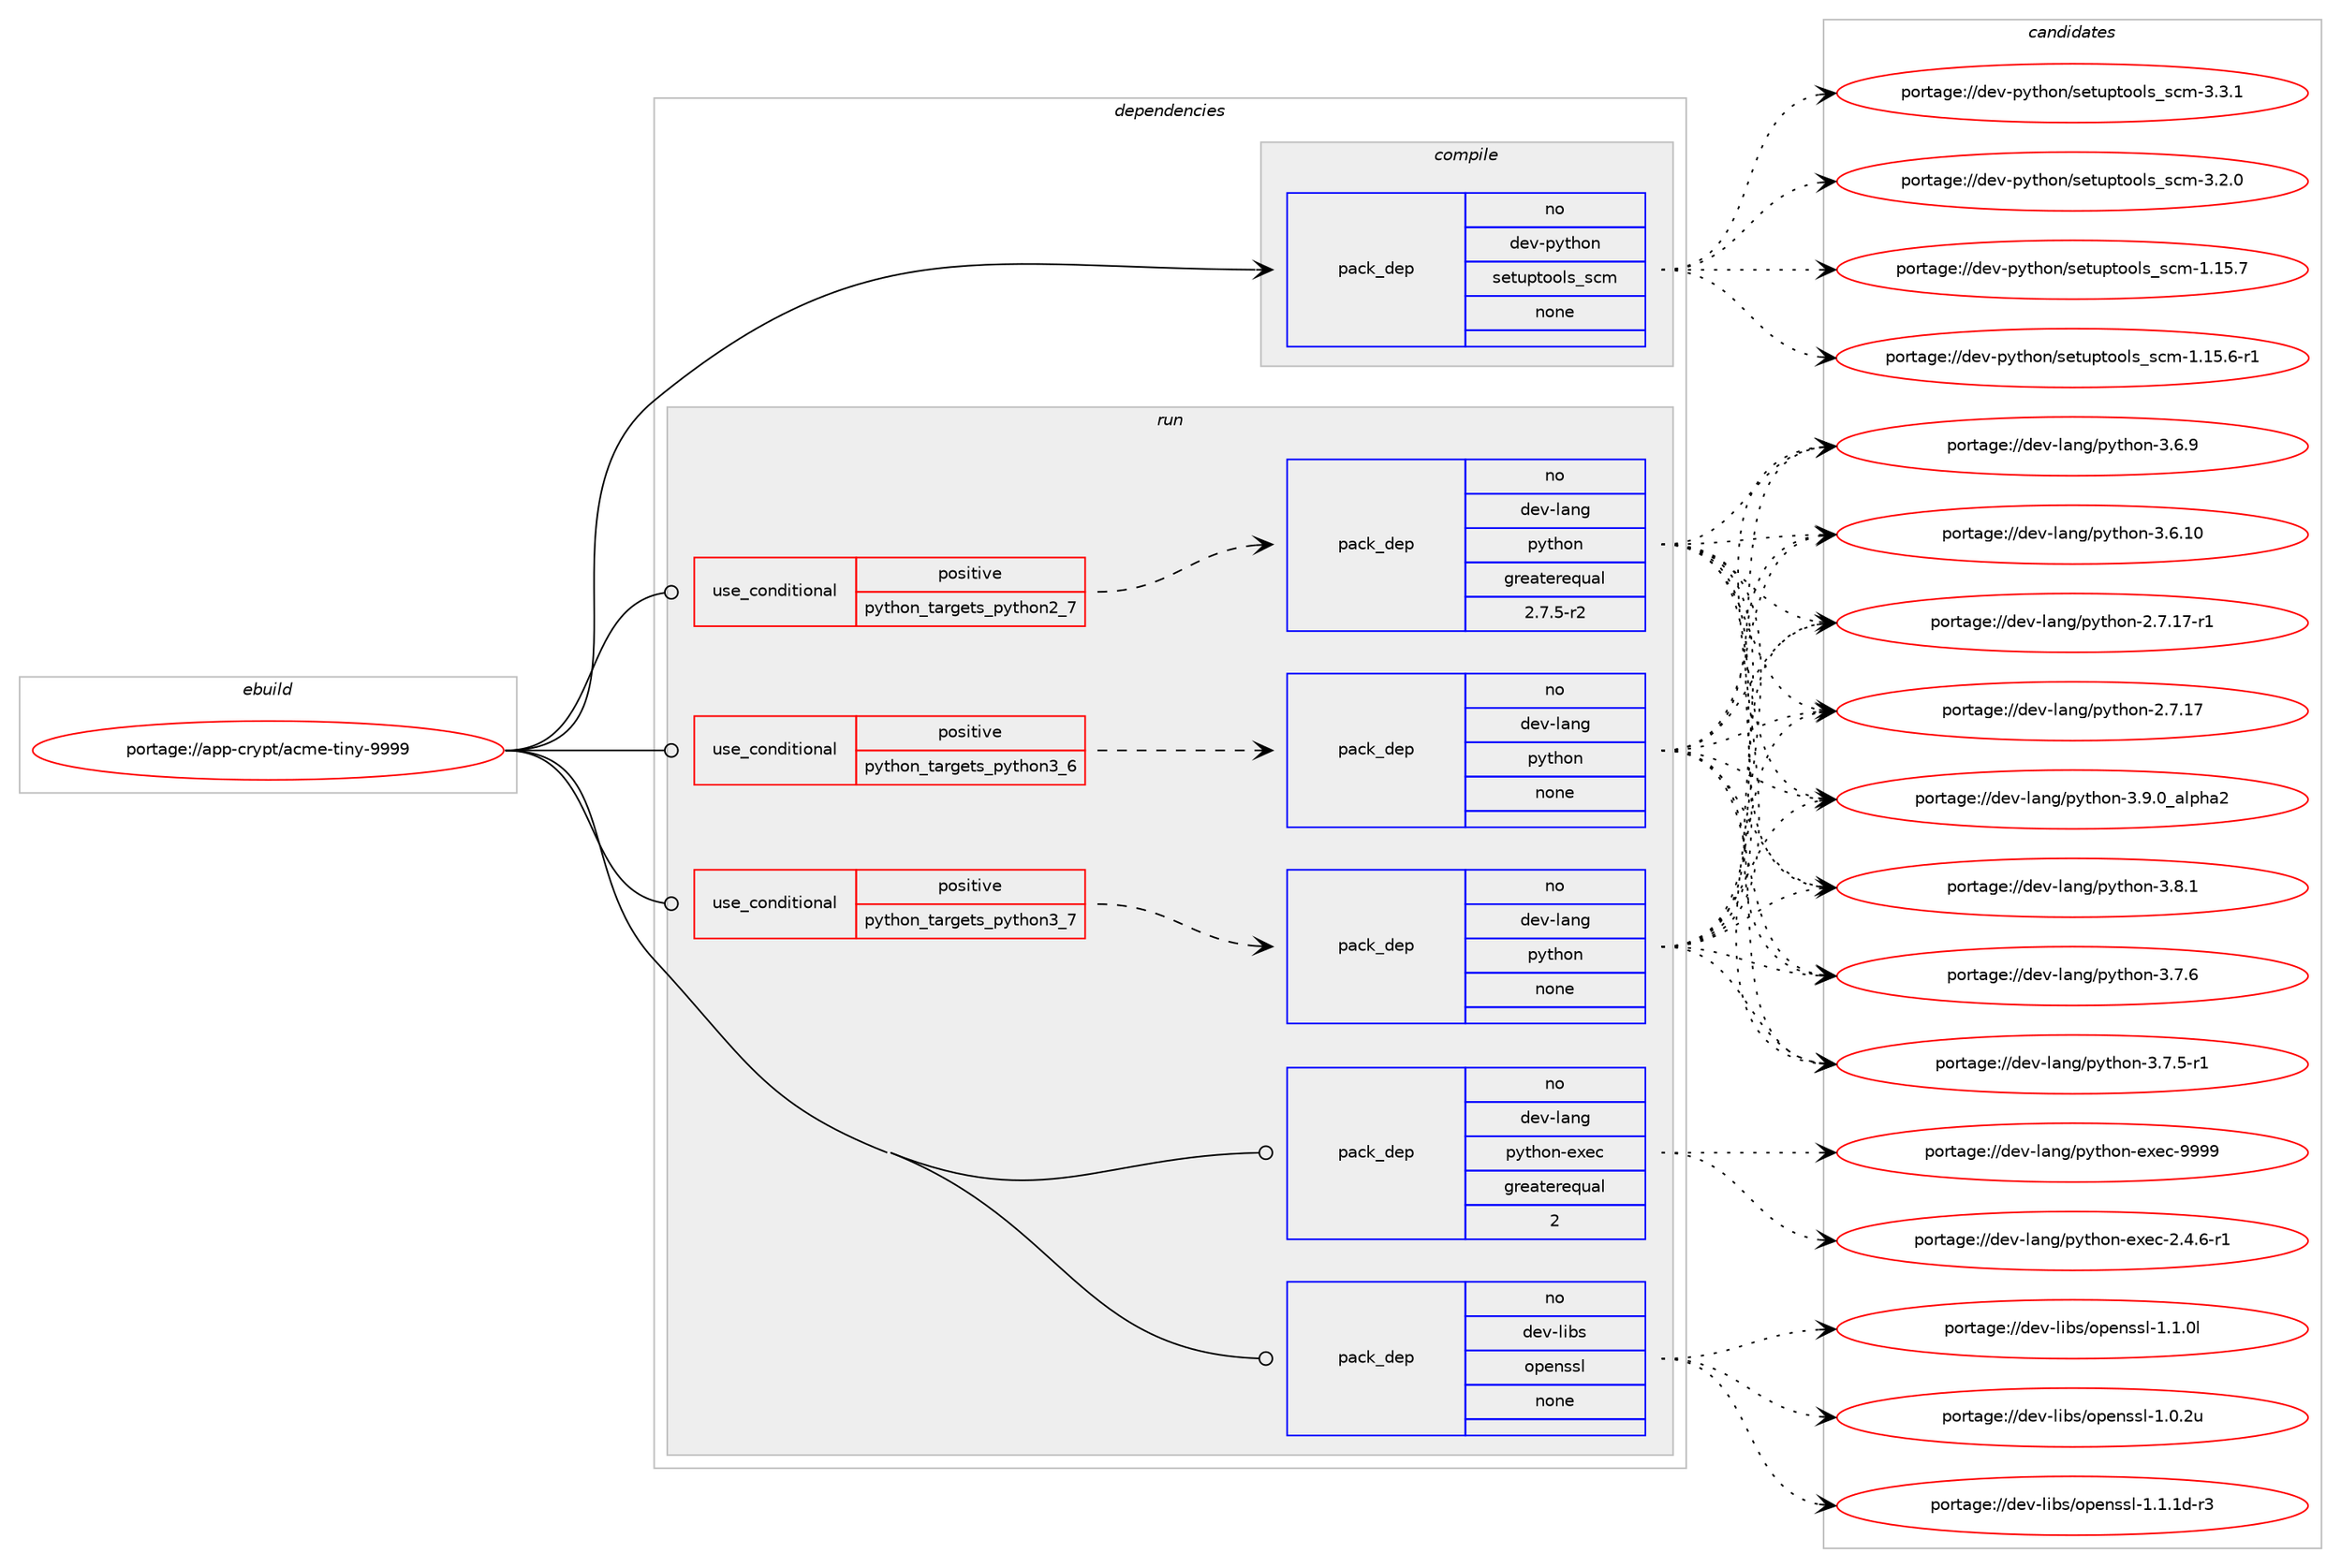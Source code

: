 digraph prolog {

# *************
# Graph options
# *************

newrank=true;
concentrate=true;
compound=true;
graph [rankdir=LR,fontname=Helvetica,fontsize=10,ranksep=1.5];#, ranksep=2.5, nodesep=0.2];
edge  [arrowhead=vee];
node  [fontname=Helvetica,fontsize=10];

# **********
# The ebuild
# **********

subgraph cluster_leftcol {
color=gray;
label=<<i>ebuild</i>>;
id [label="portage://app-crypt/acme-tiny-9999", color=red, width=4, href="../app-crypt/acme-tiny-9999.svg"];
}

# ****************
# The dependencies
# ****************

subgraph cluster_midcol {
color=gray;
label=<<i>dependencies</i>>;
subgraph cluster_compile {
fillcolor="#eeeeee";
style=filled;
label=<<i>compile</i>>;
subgraph pack483665 {
dependency643956 [label=<<TABLE BORDER="0" CELLBORDER="1" CELLSPACING="0" CELLPADDING="4" WIDTH="220"><TR><TD ROWSPAN="6" CELLPADDING="30">pack_dep</TD></TR><TR><TD WIDTH="110">no</TD></TR><TR><TD>dev-python</TD></TR><TR><TD>setuptools_scm</TD></TR><TR><TD>none</TD></TR><TR><TD></TD></TR></TABLE>>, shape=none, color=blue];
}
id:e -> dependency643956:w [weight=20,style="solid",arrowhead="vee"];
}
subgraph cluster_compileandrun {
fillcolor="#eeeeee";
style=filled;
label=<<i>compile and run</i>>;
}
subgraph cluster_run {
fillcolor="#eeeeee";
style=filled;
label=<<i>run</i>>;
subgraph cond151725 {
dependency643957 [label=<<TABLE BORDER="0" CELLBORDER="1" CELLSPACING="0" CELLPADDING="4"><TR><TD ROWSPAN="3" CELLPADDING="10">use_conditional</TD></TR><TR><TD>positive</TD></TR><TR><TD>python_targets_python2_7</TD></TR></TABLE>>, shape=none, color=red];
subgraph pack483666 {
dependency643958 [label=<<TABLE BORDER="0" CELLBORDER="1" CELLSPACING="0" CELLPADDING="4" WIDTH="220"><TR><TD ROWSPAN="6" CELLPADDING="30">pack_dep</TD></TR><TR><TD WIDTH="110">no</TD></TR><TR><TD>dev-lang</TD></TR><TR><TD>python</TD></TR><TR><TD>greaterequal</TD></TR><TR><TD>2.7.5-r2</TD></TR></TABLE>>, shape=none, color=blue];
}
dependency643957:e -> dependency643958:w [weight=20,style="dashed",arrowhead="vee"];
}
id:e -> dependency643957:w [weight=20,style="solid",arrowhead="odot"];
subgraph cond151726 {
dependency643959 [label=<<TABLE BORDER="0" CELLBORDER="1" CELLSPACING="0" CELLPADDING="4"><TR><TD ROWSPAN="3" CELLPADDING="10">use_conditional</TD></TR><TR><TD>positive</TD></TR><TR><TD>python_targets_python3_6</TD></TR></TABLE>>, shape=none, color=red];
subgraph pack483667 {
dependency643960 [label=<<TABLE BORDER="0" CELLBORDER="1" CELLSPACING="0" CELLPADDING="4" WIDTH="220"><TR><TD ROWSPAN="6" CELLPADDING="30">pack_dep</TD></TR><TR><TD WIDTH="110">no</TD></TR><TR><TD>dev-lang</TD></TR><TR><TD>python</TD></TR><TR><TD>none</TD></TR><TR><TD></TD></TR></TABLE>>, shape=none, color=blue];
}
dependency643959:e -> dependency643960:w [weight=20,style="dashed",arrowhead="vee"];
}
id:e -> dependency643959:w [weight=20,style="solid",arrowhead="odot"];
subgraph cond151727 {
dependency643961 [label=<<TABLE BORDER="0" CELLBORDER="1" CELLSPACING="0" CELLPADDING="4"><TR><TD ROWSPAN="3" CELLPADDING="10">use_conditional</TD></TR><TR><TD>positive</TD></TR><TR><TD>python_targets_python3_7</TD></TR></TABLE>>, shape=none, color=red];
subgraph pack483668 {
dependency643962 [label=<<TABLE BORDER="0" CELLBORDER="1" CELLSPACING="0" CELLPADDING="4" WIDTH="220"><TR><TD ROWSPAN="6" CELLPADDING="30">pack_dep</TD></TR><TR><TD WIDTH="110">no</TD></TR><TR><TD>dev-lang</TD></TR><TR><TD>python</TD></TR><TR><TD>none</TD></TR><TR><TD></TD></TR></TABLE>>, shape=none, color=blue];
}
dependency643961:e -> dependency643962:w [weight=20,style="dashed",arrowhead="vee"];
}
id:e -> dependency643961:w [weight=20,style="solid",arrowhead="odot"];
subgraph pack483669 {
dependency643963 [label=<<TABLE BORDER="0" CELLBORDER="1" CELLSPACING="0" CELLPADDING="4" WIDTH="220"><TR><TD ROWSPAN="6" CELLPADDING="30">pack_dep</TD></TR><TR><TD WIDTH="110">no</TD></TR><TR><TD>dev-lang</TD></TR><TR><TD>python-exec</TD></TR><TR><TD>greaterequal</TD></TR><TR><TD>2</TD></TR></TABLE>>, shape=none, color=blue];
}
id:e -> dependency643963:w [weight=20,style="solid",arrowhead="odot"];
subgraph pack483670 {
dependency643964 [label=<<TABLE BORDER="0" CELLBORDER="1" CELLSPACING="0" CELLPADDING="4" WIDTH="220"><TR><TD ROWSPAN="6" CELLPADDING="30">pack_dep</TD></TR><TR><TD WIDTH="110">no</TD></TR><TR><TD>dev-libs</TD></TR><TR><TD>openssl</TD></TR><TR><TD>none</TD></TR><TR><TD></TD></TR></TABLE>>, shape=none, color=blue];
}
id:e -> dependency643964:w [weight=20,style="solid",arrowhead="odot"];
}
}

# **************
# The candidates
# **************

subgraph cluster_choices {
rank=same;
color=gray;
label=<<i>candidates</i>>;

subgraph choice483665 {
color=black;
nodesep=1;
choice10010111845112121116104111110471151011161171121161111111081159511599109455146514649 [label="portage://dev-python/setuptools_scm-3.3.1", color=red, width=4,href="../dev-python/setuptools_scm-3.3.1.svg"];
choice10010111845112121116104111110471151011161171121161111111081159511599109455146504648 [label="portage://dev-python/setuptools_scm-3.2.0", color=red, width=4,href="../dev-python/setuptools_scm-3.2.0.svg"];
choice1001011184511212111610411111047115101116117112116111111108115951159910945494649534655 [label="portage://dev-python/setuptools_scm-1.15.7", color=red, width=4,href="../dev-python/setuptools_scm-1.15.7.svg"];
choice10010111845112121116104111110471151011161171121161111111081159511599109454946495346544511449 [label="portage://dev-python/setuptools_scm-1.15.6-r1", color=red, width=4,href="../dev-python/setuptools_scm-1.15.6-r1.svg"];
dependency643956:e -> choice10010111845112121116104111110471151011161171121161111111081159511599109455146514649:w [style=dotted,weight="100"];
dependency643956:e -> choice10010111845112121116104111110471151011161171121161111111081159511599109455146504648:w [style=dotted,weight="100"];
dependency643956:e -> choice1001011184511212111610411111047115101116117112116111111108115951159910945494649534655:w [style=dotted,weight="100"];
dependency643956:e -> choice10010111845112121116104111110471151011161171121161111111081159511599109454946495346544511449:w [style=dotted,weight="100"];
}
subgraph choice483666 {
color=black;
nodesep=1;
choice10010111845108971101034711212111610411111045514657464895971081121049750 [label="portage://dev-lang/python-3.9.0_alpha2", color=red, width=4,href="../dev-lang/python-3.9.0_alpha2.svg"];
choice100101118451089711010347112121116104111110455146564649 [label="portage://dev-lang/python-3.8.1", color=red, width=4,href="../dev-lang/python-3.8.1.svg"];
choice100101118451089711010347112121116104111110455146554654 [label="portage://dev-lang/python-3.7.6", color=red, width=4,href="../dev-lang/python-3.7.6.svg"];
choice1001011184510897110103471121211161041111104551465546534511449 [label="portage://dev-lang/python-3.7.5-r1", color=red, width=4,href="../dev-lang/python-3.7.5-r1.svg"];
choice100101118451089711010347112121116104111110455146544657 [label="portage://dev-lang/python-3.6.9", color=red, width=4,href="../dev-lang/python-3.6.9.svg"];
choice10010111845108971101034711212111610411111045514654464948 [label="portage://dev-lang/python-3.6.10", color=red, width=4,href="../dev-lang/python-3.6.10.svg"];
choice100101118451089711010347112121116104111110455046554649554511449 [label="portage://dev-lang/python-2.7.17-r1", color=red, width=4,href="../dev-lang/python-2.7.17-r1.svg"];
choice10010111845108971101034711212111610411111045504655464955 [label="portage://dev-lang/python-2.7.17", color=red, width=4,href="../dev-lang/python-2.7.17.svg"];
dependency643958:e -> choice10010111845108971101034711212111610411111045514657464895971081121049750:w [style=dotted,weight="100"];
dependency643958:e -> choice100101118451089711010347112121116104111110455146564649:w [style=dotted,weight="100"];
dependency643958:e -> choice100101118451089711010347112121116104111110455146554654:w [style=dotted,weight="100"];
dependency643958:e -> choice1001011184510897110103471121211161041111104551465546534511449:w [style=dotted,weight="100"];
dependency643958:e -> choice100101118451089711010347112121116104111110455146544657:w [style=dotted,weight="100"];
dependency643958:e -> choice10010111845108971101034711212111610411111045514654464948:w [style=dotted,weight="100"];
dependency643958:e -> choice100101118451089711010347112121116104111110455046554649554511449:w [style=dotted,weight="100"];
dependency643958:e -> choice10010111845108971101034711212111610411111045504655464955:w [style=dotted,weight="100"];
}
subgraph choice483667 {
color=black;
nodesep=1;
choice10010111845108971101034711212111610411111045514657464895971081121049750 [label="portage://dev-lang/python-3.9.0_alpha2", color=red, width=4,href="../dev-lang/python-3.9.0_alpha2.svg"];
choice100101118451089711010347112121116104111110455146564649 [label="portage://dev-lang/python-3.8.1", color=red, width=4,href="../dev-lang/python-3.8.1.svg"];
choice100101118451089711010347112121116104111110455146554654 [label="portage://dev-lang/python-3.7.6", color=red, width=4,href="../dev-lang/python-3.7.6.svg"];
choice1001011184510897110103471121211161041111104551465546534511449 [label="portage://dev-lang/python-3.7.5-r1", color=red, width=4,href="../dev-lang/python-3.7.5-r1.svg"];
choice100101118451089711010347112121116104111110455146544657 [label="portage://dev-lang/python-3.6.9", color=red, width=4,href="../dev-lang/python-3.6.9.svg"];
choice10010111845108971101034711212111610411111045514654464948 [label="portage://dev-lang/python-3.6.10", color=red, width=4,href="../dev-lang/python-3.6.10.svg"];
choice100101118451089711010347112121116104111110455046554649554511449 [label="portage://dev-lang/python-2.7.17-r1", color=red, width=4,href="../dev-lang/python-2.7.17-r1.svg"];
choice10010111845108971101034711212111610411111045504655464955 [label="portage://dev-lang/python-2.7.17", color=red, width=4,href="../dev-lang/python-2.7.17.svg"];
dependency643960:e -> choice10010111845108971101034711212111610411111045514657464895971081121049750:w [style=dotted,weight="100"];
dependency643960:e -> choice100101118451089711010347112121116104111110455146564649:w [style=dotted,weight="100"];
dependency643960:e -> choice100101118451089711010347112121116104111110455146554654:w [style=dotted,weight="100"];
dependency643960:e -> choice1001011184510897110103471121211161041111104551465546534511449:w [style=dotted,weight="100"];
dependency643960:e -> choice100101118451089711010347112121116104111110455146544657:w [style=dotted,weight="100"];
dependency643960:e -> choice10010111845108971101034711212111610411111045514654464948:w [style=dotted,weight="100"];
dependency643960:e -> choice100101118451089711010347112121116104111110455046554649554511449:w [style=dotted,weight="100"];
dependency643960:e -> choice10010111845108971101034711212111610411111045504655464955:w [style=dotted,weight="100"];
}
subgraph choice483668 {
color=black;
nodesep=1;
choice10010111845108971101034711212111610411111045514657464895971081121049750 [label="portage://dev-lang/python-3.9.0_alpha2", color=red, width=4,href="../dev-lang/python-3.9.0_alpha2.svg"];
choice100101118451089711010347112121116104111110455146564649 [label="portage://dev-lang/python-3.8.1", color=red, width=4,href="../dev-lang/python-3.8.1.svg"];
choice100101118451089711010347112121116104111110455146554654 [label="portage://dev-lang/python-3.7.6", color=red, width=4,href="../dev-lang/python-3.7.6.svg"];
choice1001011184510897110103471121211161041111104551465546534511449 [label="portage://dev-lang/python-3.7.5-r1", color=red, width=4,href="../dev-lang/python-3.7.5-r1.svg"];
choice100101118451089711010347112121116104111110455146544657 [label="portage://dev-lang/python-3.6.9", color=red, width=4,href="../dev-lang/python-3.6.9.svg"];
choice10010111845108971101034711212111610411111045514654464948 [label="portage://dev-lang/python-3.6.10", color=red, width=4,href="../dev-lang/python-3.6.10.svg"];
choice100101118451089711010347112121116104111110455046554649554511449 [label="portage://dev-lang/python-2.7.17-r1", color=red, width=4,href="../dev-lang/python-2.7.17-r1.svg"];
choice10010111845108971101034711212111610411111045504655464955 [label="portage://dev-lang/python-2.7.17", color=red, width=4,href="../dev-lang/python-2.7.17.svg"];
dependency643962:e -> choice10010111845108971101034711212111610411111045514657464895971081121049750:w [style=dotted,weight="100"];
dependency643962:e -> choice100101118451089711010347112121116104111110455146564649:w [style=dotted,weight="100"];
dependency643962:e -> choice100101118451089711010347112121116104111110455146554654:w [style=dotted,weight="100"];
dependency643962:e -> choice1001011184510897110103471121211161041111104551465546534511449:w [style=dotted,weight="100"];
dependency643962:e -> choice100101118451089711010347112121116104111110455146544657:w [style=dotted,weight="100"];
dependency643962:e -> choice10010111845108971101034711212111610411111045514654464948:w [style=dotted,weight="100"];
dependency643962:e -> choice100101118451089711010347112121116104111110455046554649554511449:w [style=dotted,weight="100"];
dependency643962:e -> choice10010111845108971101034711212111610411111045504655464955:w [style=dotted,weight="100"];
}
subgraph choice483669 {
color=black;
nodesep=1;
choice10010111845108971101034711212111610411111045101120101994557575757 [label="portage://dev-lang/python-exec-9999", color=red, width=4,href="../dev-lang/python-exec-9999.svg"];
choice10010111845108971101034711212111610411111045101120101994550465246544511449 [label="portage://dev-lang/python-exec-2.4.6-r1", color=red, width=4,href="../dev-lang/python-exec-2.4.6-r1.svg"];
dependency643963:e -> choice10010111845108971101034711212111610411111045101120101994557575757:w [style=dotted,weight="100"];
dependency643963:e -> choice10010111845108971101034711212111610411111045101120101994550465246544511449:w [style=dotted,weight="100"];
}
subgraph choice483670 {
color=black;
nodesep=1;
choice1001011184510810598115471111121011101151151084549464946491004511451 [label="portage://dev-libs/openssl-1.1.1d-r3", color=red, width=4,href="../dev-libs/openssl-1.1.1d-r3.svg"];
choice100101118451081059811547111112101110115115108454946494648108 [label="portage://dev-libs/openssl-1.1.0l", color=red, width=4,href="../dev-libs/openssl-1.1.0l.svg"];
choice100101118451081059811547111112101110115115108454946484650117 [label="portage://dev-libs/openssl-1.0.2u", color=red, width=4,href="../dev-libs/openssl-1.0.2u.svg"];
dependency643964:e -> choice1001011184510810598115471111121011101151151084549464946491004511451:w [style=dotted,weight="100"];
dependency643964:e -> choice100101118451081059811547111112101110115115108454946494648108:w [style=dotted,weight="100"];
dependency643964:e -> choice100101118451081059811547111112101110115115108454946484650117:w [style=dotted,weight="100"];
}
}

}
